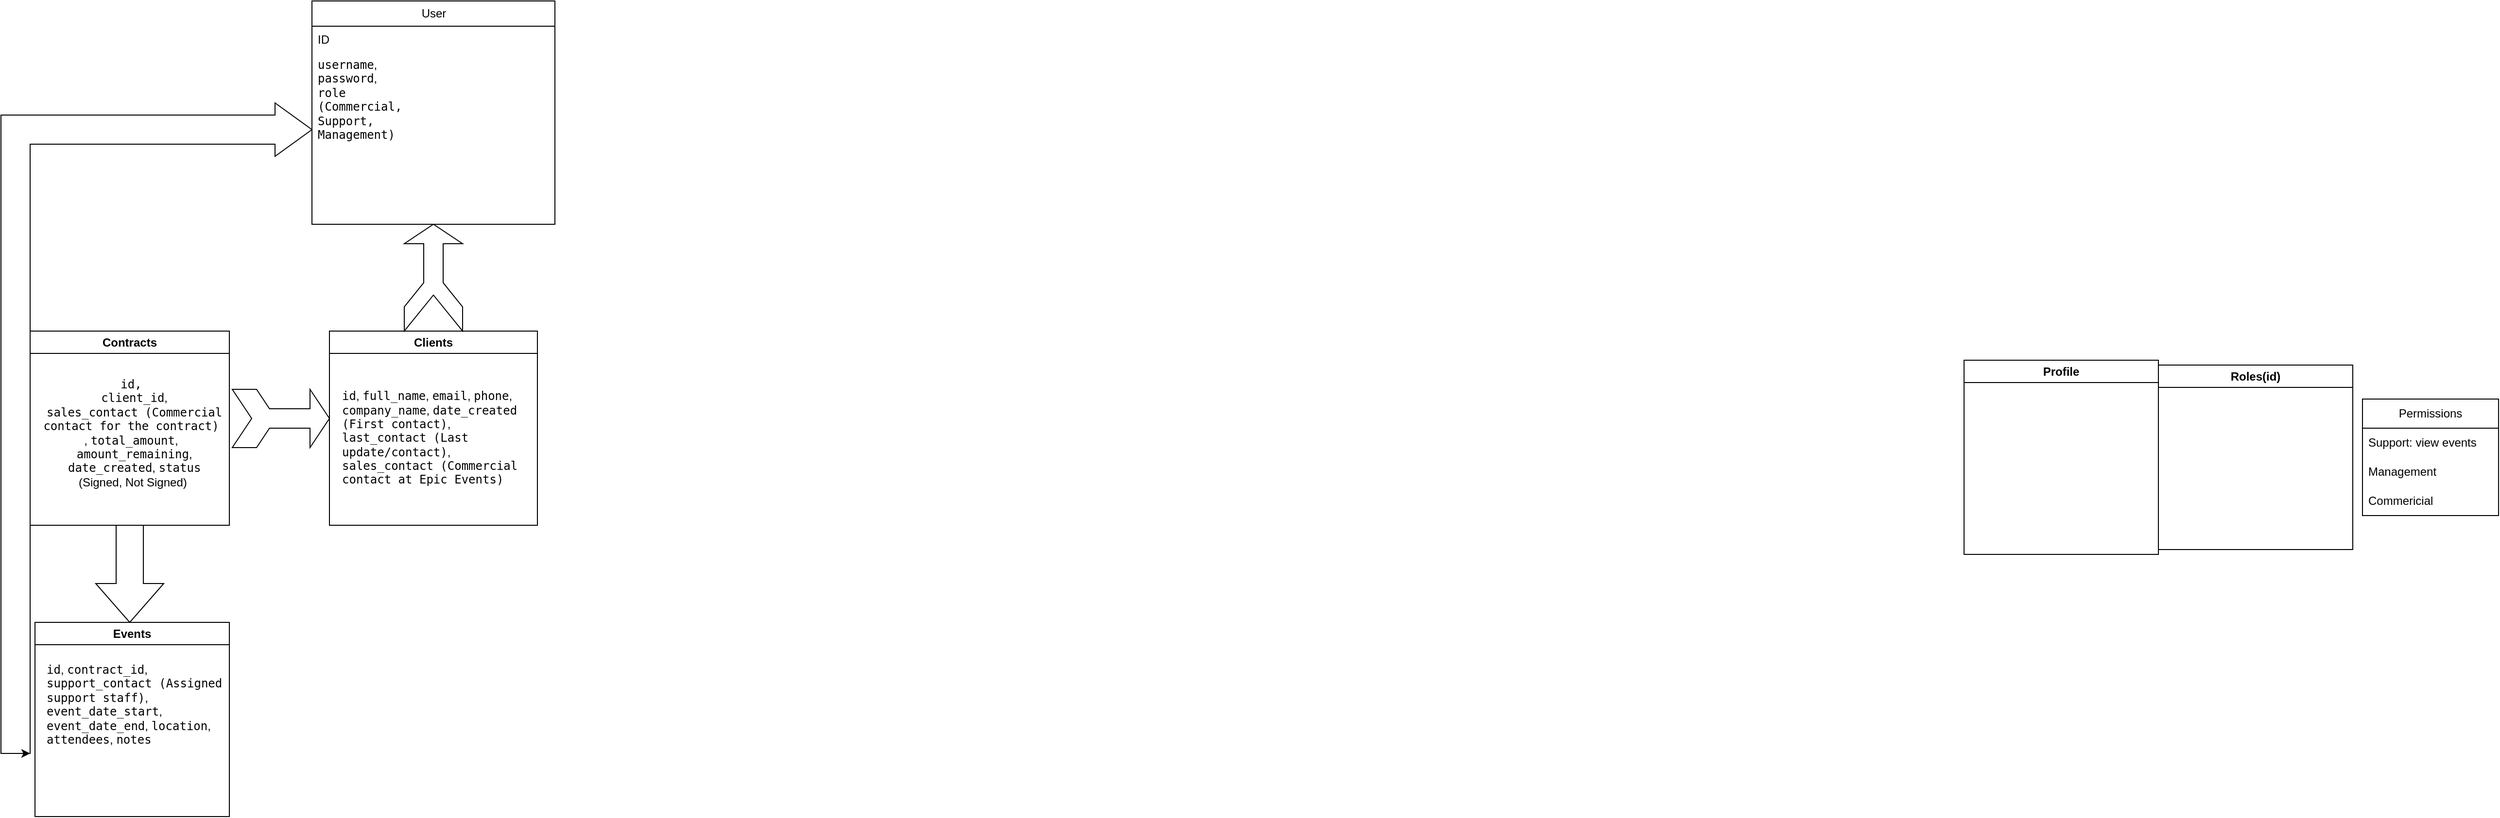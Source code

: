 <mxfile version="25.0.3">
  <diagram name="Page-1" id="RNWVXtq4vzElaHeZyDEA">
    <mxGraphModel dx="1393" dy="796" grid="1" gridSize="10" guides="1" tooltips="1" connect="1" arrows="1" fold="1" page="1" pageScale="1" pageWidth="827" pageHeight="1169" math="0" shadow="0">
      <root>
        <mxCell id="0" />
        <mxCell id="1" parent="0" />
        <mxCell id="04J5Kqjj-F5bvXgTrS67-3" value="User" style="swimlane;fontStyle=0;childLayout=stackLayout;horizontal=1;startSize=26;fillColor=none;horizontalStack=0;resizeParent=1;resizeParentMax=0;resizeLast=0;collapsible=1;marginBottom=0;html=1;" parent="1" vertex="1">
          <mxGeometry x="380" y="110" width="250" height="230" as="geometry" />
        </mxCell>
        <mxCell id="04J5Kqjj-F5bvXgTrS67-4" value="ID" style="text;strokeColor=none;fillColor=none;align=left;verticalAlign=top;spacingLeft=4;spacingRight=4;overflow=hidden;rotatable=0;points=[[0,0.5],[1,0.5]];portConstraint=eastwest;whiteSpace=wrap;html=1;" parent="04J5Kqjj-F5bvXgTrS67-3" vertex="1">
          <mxGeometry y="26" width="250" height="26" as="geometry" />
        </mxCell>
        <mxCell id="04J5Kqjj-F5bvXgTrS67-5" value="&lt;div&gt;&lt;code&gt;username&lt;/code&gt;,&lt;/div&gt;&lt;div&gt;&lt;code&gt;password&lt;/code&gt;,&lt;/div&gt;&lt;div&gt;&lt;code&gt;role&amp;nbsp;&lt;/code&gt;&lt;/div&gt;&lt;div&gt;&lt;code&gt;(Commercial,&amp;nbsp;&lt;/code&gt;&lt;/div&gt;&lt;div&gt;&lt;code&gt;Support,&amp;nbsp;&lt;/code&gt;&lt;/div&gt;&lt;div&gt;&lt;code&gt;Management)&lt;/code&gt;&lt;br&gt;&lt;/div&gt;" style="text;strokeColor=none;fillColor=none;align=left;verticalAlign=top;spacingLeft=4;spacingRight=4;overflow=hidden;rotatable=0;points=[[0,0.5],[1,0.5]];portConstraint=eastwest;whiteSpace=wrap;html=1;" parent="04J5Kqjj-F5bvXgTrS67-3" vertex="1">
          <mxGeometry y="52" width="250" height="178" as="geometry" />
        </mxCell>
        <mxCell id="04J5Kqjj-F5bvXgTrS67-10" value="Profile" style="swimlane;whiteSpace=wrap;html=1;" parent="1" vertex="1">
          <mxGeometry x="2080" y="480" width="200" height="200" as="geometry" />
        </mxCell>
        <mxCell id="04J5Kqjj-F5bvXgTrS67-12" value="Permissions" style="swimlane;fontStyle=0;childLayout=stackLayout;horizontal=1;startSize=30;horizontalStack=0;resizeParent=1;resizeParentMax=0;resizeLast=0;collapsible=1;marginBottom=0;whiteSpace=wrap;html=1;" parent="1" vertex="1">
          <mxGeometry x="2490" y="520" width="140" height="120" as="geometry" />
        </mxCell>
        <mxCell id="04J5Kqjj-F5bvXgTrS67-13" value="Support: view events" style="text;strokeColor=none;fillColor=none;align=left;verticalAlign=middle;spacingLeft=4;spacingRight=4;overflow=hidden;points=[[0,0.5],[1,0.5]];portConstraint=eastwest;rotatable=0;whiteSpace=wrap;html=1;" parent="04J5Kqjj-F5bvXgTrS67-12" vertex="1">
          <mxGeometry y="30" width="140" height="30" as="geometry" />
        </mxCell>
        <mxCell id="04J5Kqjj-F5bvXgTrS67-14" value="Management" style="text;strokeColor=none;fillColor=none;align=left;verticalAlign=middle;spacingLeft=4;spacingRight=4;overflow=hidden;points=[[0,0.5],[1,0.5]];portConstraint=eastwest;rotatable=0;whiteSpace=wrap;html=1;" parent="04J5Kqjj-F5bvXgTrS67-12" vertex="1">
          <mxGeometry y="60" width="140" height="30" as="geometry" />
        </mxCell>
        <mxCell id="04J5Kqjj-F5bvXgTrS67-15" value="Commericial" style="text;strokeColor=none;fillColor=none;align=left;verticalAlign=middle;spacingLeft=4;spacingRight=4;overflow=hidden;points=[[0,0.5],[1,0.5]];portConstraint=eastwest;rotatable=0;whiteSpace=wrap;html=1;" parent="04J5Kqjj-F5bvXgTrS67-12" vertex="1">
          <mxGeometry y="90" width="140" height="30" as="geometry" />
        </mxCell>
        <mxCell id="04J5Kqjj-F5bvXgTrS67-26" value="Events" style="swimlane;whiteSpace=wrap;html=1;" parent="1" vertex="1">
          <mxGeometry x="95" y="750" width="200" height="200" as="geometry" />
        </mxCell>
        <mxCell id="ZisZvgwFQpygtaW38-0x-8" value="&lt;code&gt;id&lt;/code&gt;, &lt;code&gt;contract_id&lt;/code&gt;, &lt;code&gt;support_contact (Assigned support staff)&lt;/code&gt;, &lt;code&gt;event_date_start&lt;/code&gt;, &lt;code&gt;event_date_end&lt;/code&gt;, &lt;code&gt;location&lt;/code&gt;, &lt;code&gt;attendees&lt;/code&gt;, &lt;code&gt;notes&lt;/code&gt;" style="text;whiteSpace=wrap;html=1;" parent="04J5Kqjj-F5bvXgTrS67-26" vertex="1">
          <mxGeometry x="10" y="35" width="190" height="150" as="geometry" />
        </mxCell>
        <mxCell id="04J5Kqjj-F5bvXgTrS67-29" value="Clients" style="swimlane;whiteSpace=wrap;html=1;" parent="1" vertex="1">
          <mxGeometry x="398" y="450" width="214" height="200" as="geometry" />
        </mxCell>
        <mxCell id="ZisZvgwFQpygtaW38-0x-5" value="&lt;code&gt;id&lt;/code&gt;, &lt;code&gt;full_name&lt;/code&gt;, &lt;code&gt;email&lt;/code&gt;, &lt;code&gt;phone&lt;/code&gt;, &lt;code&gt;company_name&lt;/code&gt;, &lt;code&gt;date_created (First contact)&lt;/code&gt;, &lt;code&gt;last_contact (Last update/contact)&lt;/code&gt;, &lt;code&gt;sales_contact (Commercial contact at Epic Events)&lt;/code&gt;" style="text;strokeColor=none;fillColor=none;align=left;verticalAlign=middle;spacingLeft=4;spacingRight=4;overflow=hidden;points=[[0,0.5],[1,0.5]];portConstraint=eastwest;rotatable=0;whiteSpace=wrap;html=1;" parent="04J5Kqjj-F5bvXgTrS67-29" vertex="1">
          <mxGeometry x="7" y="30" width="200" height="160" as="geometry" />
        </mxCell>
        <mxCell id="04J5Kqjj-F5bvXgTrS67-6" value="Item 3" style="text;strokeColor=none;fillColor=none;align=left;verticalAlign=top;spacingLeft=4;spacingRight=4;overflow=hidden;rotatable=0;points=[[0,0.5],[1,0.5]];portConstraint=eastwest;whiteSpace=wrap;html=1;" parent="1" vertex="1">
          <mxGeometry x="288" y="430" width="250" height="2" as="geometry" />
        </mxCell>
        <mxCell id="04J5Kqjj-F5bvXgTrS67-34" value="Contracts" style="swimlane;whiteSpace=wrap;html=1;" parent="1" vertex="1">
          <mxGeometry x="90" y="450" width="205" height="200" as="geometry">
            <mxRectangle x="358" y="790" width="90" height="30" as="alternateBounds" />
          </mxGeometry>
        </mxCell>
        <mxCell id="ZisZvgwFQpygtaW38-0x-7" value="&lt;code style=&quot;text-align: center;&quot;&gt;&lt;div&gt;id,&lt;/div&gt;&lt;/code&gt;&lt;div style=&quot;text-align: center;&quot;&gt;&amp;nbsp;&amp;nbsp;&lt;code&gt;client_id&lt;/code&gt;,&lt;/div&gt;&lt;div style=&quot;text-align: center;&quot;&gt;&amp;nbsp;&amp;nbsp;&lt;code&gt;sales_contact (Commercial contact for the contract)&lt;/code&gt;&lt;/div&gt;&lt;div style=&quot;text-align: center;&quot;&gt;,&amp;nbsp;&lt;code&gt;total_amount&lt;/code&gt;,&lt;/div&gt;&lt;div style=&quot;text-align: center;&quot;&gt;&amp;nbsp;&amp;nbsp;&lt;code&gt;amount_remaining&lt;/code&gt;,&lt;/div&gt;&lt;div style=&quot;text-align: center;&quot;&gt;&amp;nbsp;&amp;nbsp;&lt;code&gt;date_created&lt;/code&gt;,&amp;nbsp;&lt;code&gt;status&lt;/code&gt;&lt;/div&gt;&lt;div style=&quot;text-align: center;&quot;&gt;&lt;span style=&quot;background-color: initial;&quot;&gt;&amp;nbsp;(Signed, Not Signed)&lt;/span&gt;&lt;/div&gt;" style="text;strokeColor=none;fillColor=none;align=left;verticalAlign=middle;spacingLeft=4;spacingRight=4;overflow=hidden;points=[[0,0.5],[1,0.5]];portConstraint=eastwest;rotatable=0;whiteSpace=wrap;html=1;" parent="04J5Kqjj-F5bvXgTrS67-34" vertex="1">
          <mxGeometry x="-7.5" y="30" width="220" height="150" as="geometry" />
        </mxCell>
        <mxCell id="04J5Kqjj-F5bvXgTrS67-38" value="Roles(id)" style="swimlane;whiteSpace=wrap;html=1;" parent="1" vertex="1">
          <mxGeometry x="2280" y="485" width="200" height="190" as="geometry" />
        </mxCell>
        <mxCell id="lIG8vrRr8hVjXcBkU5vP-1" value="" style="html=1;shadow=0;dashed=0;align=center;verticalAlign=middle;shape=mxgraph.arrows2.tailedNotchedArrow;dy1=10;dx1=20;notch=37.14;arrowHead=20;dx2=25;dy2=30;direction=north;" parent="1" vertex="1">
          <mxGeometry x="330" y="340" width="350" height="110" as="geometry" />
        </mxCell>
        <mxCell id="lIG8vrRr8hVjXcBkU5vP-4" value="" style="html=1;shadow=0;dashed=0;align=center;verticalAlign=middle;shape=mxgraph.arrows2.tailedNotchedArrow;dy1=10;dx1=20;notch=20;arrowHead=20;dx2=25;dy2=30;" parent="1" vertex="1">
          <mxGeometry x="298" y="510" width="100" height="60" as="geometry" />
        </mxCell>
        <mxCell id="lIG8vrRr8hVjXcBkU5vP-5" value="" style="html=1;shadow=0;dashed=0;align=center;verticalAlign=middle;shape=mxgraph.arrows2.arrow;dy=0.6;dx=40;direction=south;notch=0;" parent="1" vertex="1">
          <mxGeometry x="157.5" y="650" width="70" height="100" as="geometry" />
        </mxCell>
        <mxCell id="lIG8vrRr8hVjXcBkU5vP-9" value="" style="html=1;shadow=0;dashed=0;align=center;verticalAlign=middle;shape=mxgraph.arrows2.bendArrow;dy=15;dx=38;notch=0;arrowHead=55;rounded=0;" parent="1" vertex="1">
          <mxGeometry x="60" y="215" width="320" height="670" as="geometry" />
        </mxCell>
        <mxCell id="yCLv2XZtF1bGxZogou9Z-1" style="edgeStyle=orthogonalEdgeStyle;rounded=0;orthogonalLoop=1;jettySize=auto;html=1;exitX=0;exitY=0;exitDx=15;exitDy=670;exitPerimeter=0;entryX=0;entryY=0;entryDx=30;entryDy=670;entryPerimeter=0;" parent="1" source="lIG8vrRr8hVjXcBkU5vP-9" target="lIG8vrRr8hVjXcBkU5vP-9" edge="1">
          <mxGeometry relative="1" as="geometry" />
        </mxCell>
      </root>
    </mxGraphModel>
  </diagram>
</mxfile>
